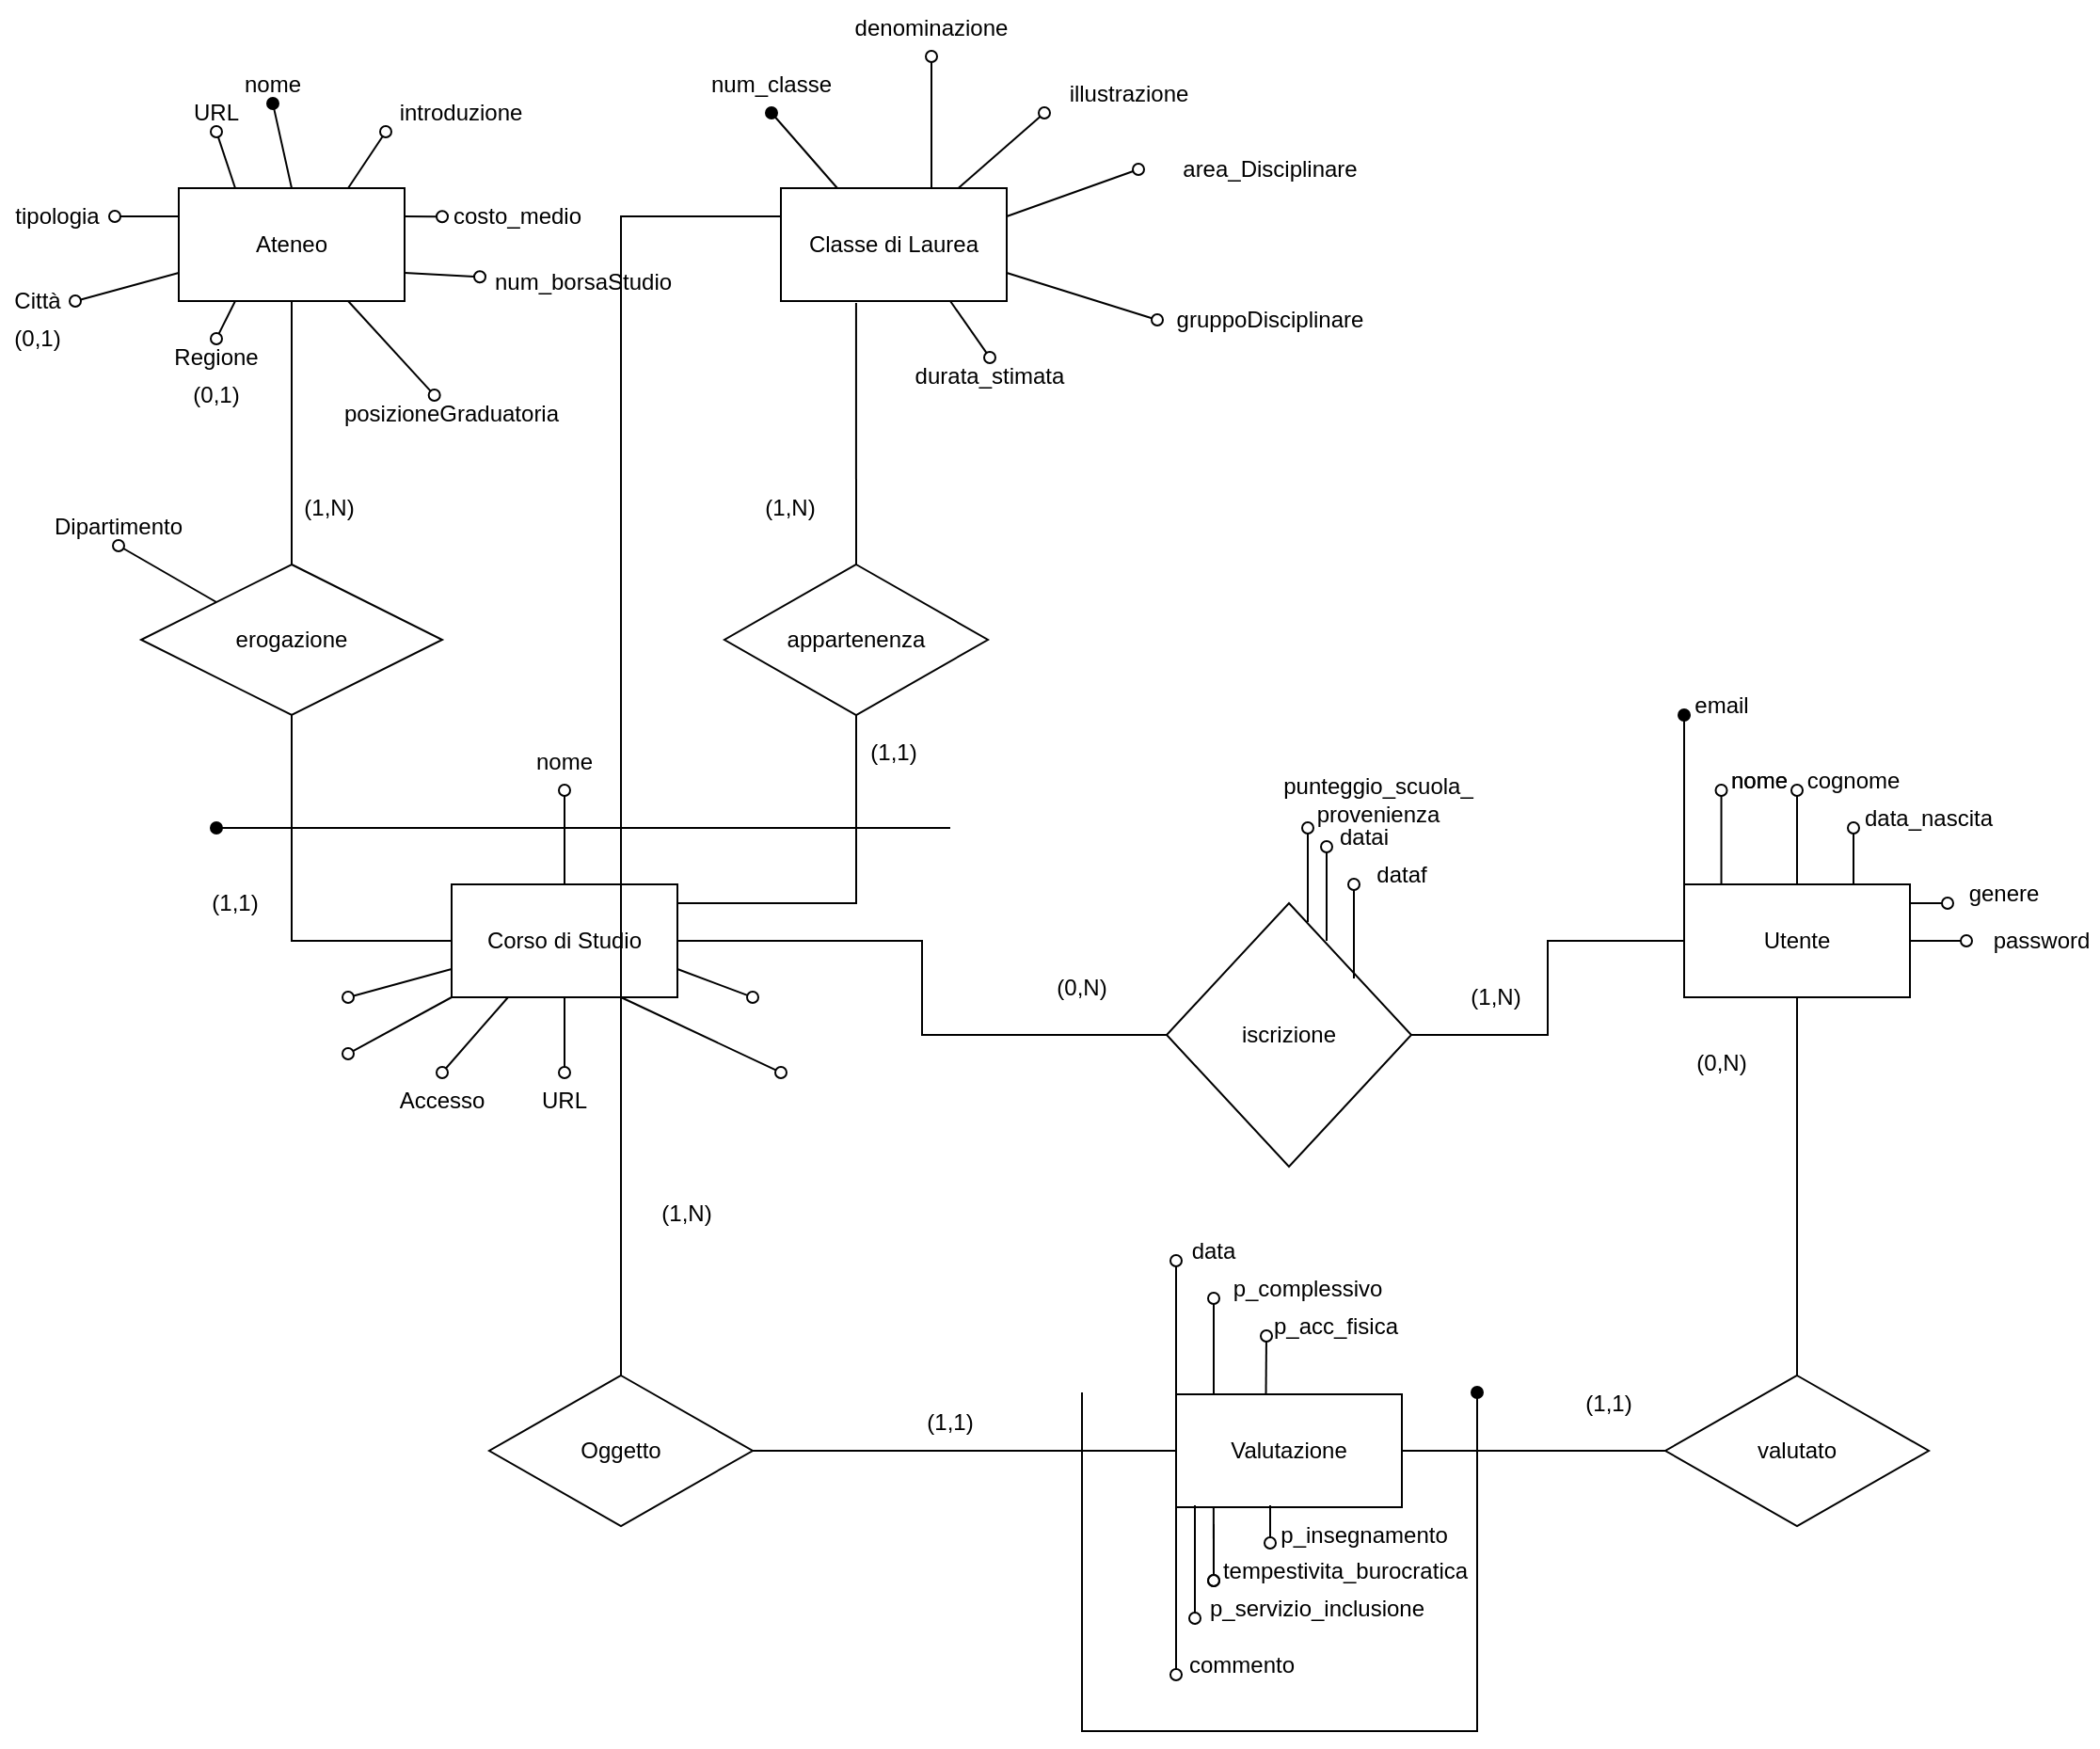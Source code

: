<mxfile version="20.5.3" type="github">
  <diagram id="Tw52G5-9iIKf3SuXPhqS" name="Pagina-1">
    <mxGraphModel dx="1210" dy="571" grid="1" gridSize="10" guides="1" tooltips="1" connect="1" arrows="1" fold="1" page="1" pageScale="1" pageWidth="1200" pageHeight="1920" math="0" shadow="0">
      <root>
        <mxCell id="0" />
        <mxCell id="1" parent="0" />
        <mxCell id="Zc3-pc-Ox-bb7q902xQl-1" value="Classe di Laurea" style="rounded=0;whiteSpace=wrap;html=1;" parent="1" vertex="1">
          <mxGeometry x="490" y="220" width="120" height="60" as="geometry" />
        </mxCell>
        <mxCell id="Zc3-pc-Ox-bb7q902xQl-2" value="" style="endArrow=oval;html=1;exitX=0.25;exitY=0;exitDx=0;exitDy=0;startArrow=none;startFill=0;endFill=1;entryX=0.5;entryY=1;entryDx=0;entryDy=0;" parent="1" source="Zc3-pc-Ox-bb7q902xQl-1" target="Zc3-pc-Ox-bb7q902xQl-3" edge="1">
          <mxGeometry width="50" height="50" relative="1" as="geometry">
            <mxPoint x="530" y="280" as="sourcePoint" />
            <mxPoint x="520" y="180" as="targetPoint" />
          </mxGeometry>
        </mxCell>
        <mxCell id="Zc3-pc-Ox-bb7q902xQl-3" value="num_classe" style="text;html=1;strokeColor=none;fillColor=none;align=center;verticalAlign=middle;whiteSpace=wrap;rounded=0;" parent="1" vertex="1">
          <mxGeometry x="440" y="150" width="90" height="30" as="geometry" />
        </mxCell>
        <mxCell id="Zc3-pc-Ox-bb7q902xQl-4" value="" style="endArrow=oval;html=1;exitX=0.25;exitY=0;exitDx=0;exitDy=0;startArrow=none;startFill=0;endFill=0;entryX=0.5;entryY=1;entryDx=0;entryDy=0;" parent="1" target="Zc3-pc-Ox-bb7q902xQl-5" edge="1">
          <mxGeometry width="50" height="50" relative="1" as="geometry">
            <mxPoint x="570" y="220" as="sourcePoint" />
            <mxPoint x="570" y="180" as="targetPoint" />
          </mxGeometry>
        </mxCell>
        <mxCell id="Zc3-pc-Ox-bb7q902xQl-5" value="denominazione" style="text;html=1;strokeColor=none;fillColor=none;align=center;verticalAlign=middle;whiteSpace=wrap;rounded=0;" parent="1" vertex="1">
          <mxGeometry x="515" y="120" width="110" height="30" as="geometry" />
        </mxCell>
        <mxCell id="Zc3-pc-Ox-bb7q902xQl-7" value="" style="endArrow=oval;html=1;exitX=1;exitY=0.25;exitDx=0;exitDy=0;startArrow=none;startFill=0;endFill=0;entryX=0;entryY=0.5;entryDx=0;entryDy=0;" parent="1" source="Zc3-pc-Ox-bb7q902xQl-1" target="Zc3-pc-Ox-bb7q902xQl-8" edge="1">
          <mxGeometry width="50" height="50" relative="1" as="geometry">
            <mxPoint x="650" y="240" as="sourcePoint" />
            <mxPoint x="650" y="200" as="targetPoint" />
          </mxGeometry>
        </mxCell>
        <mxCell id="Zc3-pc-Ox-bb7q902xQl-8" value="area_Disciplinare" style="text;html=1;strokeColor=none;fillColor=none;align=center;verticalAlign=middle;whiteSpace=wrap;rounded=0;" parent="1" vertex="1">
          <mxGeometry x="680" y="200" width="140" height="20" as="geometry" />
        </mxCell>
        <mxCell id="Zc3-pc-Ox-bb7q902xQl-11" value="gruppoDisciplinare" style="text;html=1;strokeColor=none;fillColor=none;align=center;verticalAlign=middle;whiteSpace=wrap;rounded=0;" parent="1" vertex="1">
          <mxGeometry x="690" y="280" width="120" height="20" as="geometry" />
        </mxCell>
        <mxCell id="Zc3-pc-Ox-bb7q902xQl-12" value="" style="endArrow=oval;html=1;exitX=1;exitY=0.75;exitDx=0;exitDy=0;startArrow=none;startFill=0;endFill=0;entryX=0;entryY=0.5;entryDx=0;entryDy=0;" parent="1" source="Zc3-pc-Ox-bb7q902xQl-1" target="Zc3-pc-Ox-bb7q902xQl-11" edge="1">
          <mxGeometry width="50" height="50" relative="1" as="geometry">
            <mxPoint x="610" y="300" as="sourcePoint" />
            <mxPoint x="660" y="295" as="targetPoint" />
          </mxGeometry>
        </mxCell>
        <mxCell id="Zc3-pc-Ox-bb7q902xQl-13" value="durata_stimata" style="text;html=1;strokeColor=none;fillColor=none;align=center;verticalAlign=middle;whiteSpace=wrap;rounded=0;" parent="1" vertex="1">
          <mxGeometry x="541" y="310" width="120" height="20" as="geometry" />
        </mxCell>
        <mxCell id="Zc3-pc-Ox-bb7q902xQl-14" value="" style="endArrow=oval;html=1;exitX=0.75;exitY=1;exitDx=0;exitDy=0;startArrow=none;startFill=0;endFill=0;entryX=0.5;entryY=0;entryDx=0;entryDy=0;" parent="1" source="Zc3-pc-Ox-bb7q902xQl-1" target="Zc3-pc-Ox-bb7q902xQl-13" edge="1">
          <mxGeometry width="50" height="50" relative="1" as="geometry">
            <mxPoint x="570" y="330" as="sourcePoint" />
            <mxPoint x="620" y="360" as="targetPoint" />
          </mxGeometry>
        </mxCell>
        <mxCell id="Zc3-pc-Ox-bb7q902xQl-84" style="edgeStyle=none;rounded=0;orthogonalLoop=1;jettySize=auto;html=1;exitX=0.75;exitY=1;exitDx=0;exitDy=0;entryX=0.5;entryY=0;entryDx=0;entryDy=0;startArrow=none;startFill=0;endArrow=oval;endFill=0;" parent="1" source="Zc3-pc-Ox-bb7q902xQl-18" edge="1">
          <mxGeometry relative="1" as="geometry">
            <mxPoint x="490" y="690" as="targetPoint" />
          </mxGeometry>
        </mxCell>
        <mxCell id="Zc3-pc-Ox-bb7q902xQl-87" style="edgeStyle=none;rounded=0;orthogonalLoop=1;jettySize=auto;html=1;exitX=1;exitY=0.75;exitDx=0;exitDy=0;entryX=0;entryY=0.5;entryDx=0;entryDy=0;startArrow=none;startFill=0;endArrow=oval;endFill=0;" parent="1" source="Zc3-pc-Ox-bb7q902xQl-18" edge="1">
          <mxGeometry relative="1" as="geometry">
            <mxPoint x="475" y="650" as="targetPoint" />
          </mxGeometry>
        </mxCell>
        <mxCell id="Zc3-pc-Ox-bb7q902xQl-89" style="edgeStyle=none;rounded=0;orthogonalLoop=1;jettySize=auto;html=1;exitX=0;exitY=0.75;exitDx=0;exitDy=0;entryX=1;entryY=0;entryDx=0;entryDy=0;startArrow=none;startFill=0;endArrow=oval;endFill=0;" parent="1" source="Zc3-pc-Ox-bb7q902xQl-18" edge="1">
          <mxGeometry relative="1" as="geometry">
            <mxPoint x="260" y="650" as="targetPoint" />
          </mxGeometry>
        </mxCell>
        <mxCell id="nnCN2zTp2DGg7A6Hh12X-5" style="edgeStyle=orthogonalEdgeStyle;rounded=0;orthogonalLoop=1;jettySize=auto;html=1;exitX=1;exitY=0.5;exitDx=0;exitDy=0;entryX=0;entryY=0.5;entryDx=0;entryDy=0;endArrow=none;endFill=0;" parent="1" source="Zc3-pc-Ox-bb7q902xQl-18" target="nnCN2zTp2DGg7A6Hh12X-4" edge="1">
          <mxGeometry relative="1" as="geometry" />
        </mxCell>
        <mxCell id="Zc3-pc-Ox-bb7q902xQl-18" value="Corso di Studio" style="rounded=0;whiteSpace=wrap;html=1;gradientColor=none;" parent="1" vertex="1">
          <mxGeometry x="315" y="590" width="120" height="60" as="geometry" />
        </mxCell>
        <mxCell id="Zc3-pc-Ox-bb7q902xQl-21" style="edgeStyle=orthogonalEdgeStyle;rounded=0;orthogonalLoop=1;jettySize=auto;html=1;exitX=0.5;exitY=0;exitDx=0;exitDy=0;entryX=0.333;entryY=1.017;entryDx=0;entryDy=0;startArrow=none;startFill=0;endArrow=none;endFill=0;entryPerimeter=0;" parent="1" source="Zc3-pc-Ox-bb7q902xQl-19" target="Zc3-pc-Ox-bb7q902xQl-1" edge="1">
          <mxGeometry relative="1" as="geometry" />
        </mxCell>
        <mxCell id="Zc3-pc-Ox-bb7q902xQl-69" style="edgeStyle=orthogonalEdgeStyle;rounded=0;orthogonalLoop=1;jettySize=auto;html=1;exitX=0.5;exitY=1;exitDx=0;exitDy=0;startArrow=none;startFill=0;endArrow=none;endFill=0;entryX=1;entryY=0.25;entryDx=0;entryDy=0;" parent="1" target="Zc3-pc-Ox-bb7q902xQl-18" edge="1">
          <mxGeometry relative="1" as="geometry">
            <mxPoint x="530" y="500" as="sourcePoint" />
            <mxPoint x="440" y="600" as="targetPoint" />
            <Array as="points">
              <mxPoint x="530" y="600" />
              <mxPoint x="435" y="600" />
            </Array>
          </mxGeometry>
        </mxCell>
        <mxCell id="Zc3-pc-Ox-bb7q902xQl-19" value="appartenenza" style="rhombus;whiteSpace=wrap;html=1;rounded=0;gradientColor=none;" parent="1" vertex="1">
          <mxGeometry x="460" y="420" width="140" height="80" as="geometry" />
        </mxCell>
        <mxCell id="Zc3-pc-Ox-bb7q902xQl-73" style="rounded=0;orthogonalLoop=1;jettySize=auto;html=1;exitX=0.5;exitY=1;exitDx=0;exitDy=0;entryX=0.5;entryY=0;entryDx=0;entryDy=0;startArrow=oval;startFill=0;endArrow=none;endFill=0;" parent="1" source="Zc3-pc-Ox-bb7q902xQl-22" target="Zc3-pc-Ox-bb7q902xQl-18" edge="1">
          <mxGeometry relative="1" as="geometry" />
        </mxCell>
        <mxCell id="Zc3-pc-Ox-bb7q902xQl-22" value="nome" style="text;html=1;strokeColor=none;fillColor=none;align=center;verticalAlign=middle;whiteSpace=wrap;rounded=0;" parent="1" vertex="1">
          <mxGeometry x="355" y="510" width="40" height="30" as="geometry" />
        </mxCell>
        <mxCell id="Zc3-pc-Ox-bb7q902xQl-25" value="(1,1)" style="text;html=1;strokeColor=none;fillColor=none;align=center;verticalAlign=middle;whiteSpace=wrap;rounded=0;" parent="1" vertex="1">
          <mxGeometry x="530" y="510" width="40" height="20" as="geometry" />
        </mxCell>
        <mxCell id="Zc3-pc-Ox-bb7q902xQl-26" value="(1,N)" style="text;html=1;strokeColor=none;fillColor=none;align=center;verticalAlign=middle;whiteSpace=wrap;rounded=0;" parent="1" vertex="1">
          <mxGeometry x="475" y="380" width="40" height="20" as="geometry" />
        </mxCell>
        <mxCell id="Zc3-pc-Ox-bb7q902xQl-32" style="edgeStyle=orthogonalEdgeStyle;rounded=0;orthogonalLoop=1;jettySize=auto;html=1;exitX=0.5;exitY=1;exitDx=0;exitDy=0;startArrow=none;startFill=0;endArrow=none;endFill=0;" parent="1" source="Zc3-pc-Ox-bb7q902xQl-28" target="Zc3-pc-Ox-bb7q902xQl-29" edge="1">
          <mxGeometry relative="1" as="geometry" />
        </mxCell>
        <mxCell id="Zc3-pc-Ox-bb7q902xQl-52" style="rounded=0;orthogonalLoop=1;jettySize=auto;html=1;exitX=0;exitY=0.25;exitDx=0;exitDy=0;entryX=1;entryY=0.5;entryDx=0;entryDy=0;startArrow=none;startFill=0;endArrow=oval;endFill=0;" parent="1" source="Zc3-pc-Ox-bb7q902xQl-28" target="Zc3-pc-Ox-bb7q902xQl-50" edge="1">
          <mxGeometry relative="1" as="geometry" />
        </mxCell>
        <mxCell id="Zc3-pc-Ox-bb7q902xQl-57" style="edgeStyle=none;rounded=0;orthogonalLoop=1;jettySize=auto;html=1;exitX=0.25;exitY=1;exitDx=0;exitDy=0;entryX=0.5;entryY=0;entryDx=0;entryDy=0;startArrow=none;startFill=0;endArrow=oval;endFill=0;" parent="1" source="Zc3-pc-Ox-bb7q902xQl-28" target="Zc3-pc-Ox-bb7q902xQl-54" edge="1">
          <mxGeometry relative="1" as="geometry" />
        </mxCell>
        <mxCell id="Zc3-pc-Ox-bb7q902xQl-58" style="edgeStyle=none;rounded=0;orthogonalLoop=1;jettySize=auto;html=1;exitX=0;exitY=0.75;exitDx=0;exitDy=0;entryX=1;entryY=0.5;entryDx=0;entryDy=0;startArrow=none;startFill=0;endArrow=oval;endFill=0;" parent="1" source="Zc3-pc-Ox-bb7q902xQl-28" target="Zc3-pc-Ox-bb7q902xQl-53" edge="1">
          <mxGeometry relative="1" as="geometry" />
        </mxCell>
        <mxCell id="Zc3-pc-Ox-bb7q902xQl-65" style="edgeStyle=none;rounded=0;orthogonalLoop=1;jettySize=auto;html=1;exitX=1;exitY=0.25;exitDx=0;exitDy=0;startArrow=none;startFill=0;endArrow=oval;endFill=0;" parent="1" source="Zc3-pc-Ox-bb7q902xQl-28" edge="1">
          <mxGeometry relative="1" as="geometry">
            <mxPoint x="310" y="235.143" as="targetPoint" />
          </mxGeometry>
        </mxCell>
        <mxCell id="Zc3-pc-Ox-bb7q902xQl-66" style="edgeStyle=none;rounded=0;orthogonalLoop=1;jettySize=auto;html=1;exitX=1;exitY=0.75;exitDx=0;exitDy=0;startArrow=none;startFill=0;endArrow=oval;endFill=0;" parent="1" source="Zc3-pc-Ox-bb7q902xQl-28" target="Zc3-pc-Ox-bb7q902xQl-64" edge="1">
          <mxGeometry relative="1" as="geometry" />
        </mxCell>
        <mxCell id="Zc3-pc-Ox-bb7q902xQl-82" style="edgeStyle=none;rounded=0;orthogonalLoop=1;jettySize=auto;html=1;exitX=0.75;exitY=1;exitDx=0;exitDy=0;startArrow=none;startFill=0;endArrow=oval;endFill=0;" parent="1" source="Zc3-pc-Ox-bb7q902xQl-28" target="Zc3-pc-Ox-bb7q902xQl-81" edge="1">
          <mxGeometry relative="1" as="geometry" />
        </mxCell>
        <mxCell id="Zc3-pc-Ox-bb7q902xQl-28" value="Ateneo" style="rounded=0;whiteSpace=wrap;html=1;gradientColor=none;" parent="1" vertex="1">
          <mxGeometry x="170" y="220" width="120" height="60" as="geometry" />
        </mxCell>
        <mxCell id="Zc3-pc-Ox-bb7q902xQl-33" style="edgeStyle=orthogonalEdgeStyle;rounded=0;orthogonalLoop=1;jettySize=auto;html=1;exitX=0.5;exitY=1;exitDx=0;exitDy=0;entryX=0;entryY=0.5;entryDx=0;entryDy=0;startArrow=none;startFill=0;endArrow=none;endFill=0;" parent="1" source="Zc3-pc-Ox-bb7q902xQl-29" target="Zc3-pc-Ox-bb7q902xQl-18" edge="1">
          <mxGeometry relative="1" as="geometry" />
        </mxCell>
        <mxCell id="Zc3-pc-Ox-bb7q902xQl-29" value="erogazione" style="rhombus;whiteSpace=wrap;html=1;rounded=0;gradientColor=none;" parent="1" vertex="1">
          <mxGeometry x="150" y="420" width="160" height="80" as="geometry" />
        </mxCell>
        <mxCell id="Zc3-pc-Ox-bb7q902xQl-34" value="(1,1)" style="text;html=1;strokeColor=none;fillColor=none;align=center;verticalAlign=middle;whiteSpace=wrap;rounded=0;" parent="1" vertex="1">
          <mxGeometry x="180" y="590" width="40" height="20" as="geometry" />
        </mxCell>
        <mxCell id="Zc3-pc-Ox-bb7q902xQl-35" value="(1,N)" style="text;html=1;strokeColor=none;fillColor=none;align=center;verticalAlign=middle;whiteSpace=wrap;rounded=0;" parent="1" vertex="1">
          <mxGeometry x="230" y="380" width="40" height="20" as="geometry" />
        </mxCell>
        <mxCell id="Zc3-pc-Ox-bb7q902xQl-38" value="nome" style="text;html=1;strokeColor=none;fillColor=none;align=center;verticalAlign=middle;whiteSpace=wrap;rounded=0;" parent="1" vertex="1">
          <mxGeometry x="200" y="155" width="40" height="20" as="geometry" />
        </mxCell>
        <mxCell id="Zc3-pc-Ox-bb7q902xQl-39" value="" style="endArrow=oval;html=1;exitX=0.5;exitY=0;exitDx=0;exitDy=0;startArrow=none;startFill=0;endFill=1;entryX=0.5;entryY=1;entryDx=0;entryDy=0;" parent="1" source="Zc3-pc-Ox-bb7q902xQl-28" target="Zc3-pc-Ox-bb7q902xQl-38" edge="1">
          <mxGeometry width="50" height="50" relative="1" as="geometry">
            <mxPoint x="100" y="135" as="sourcePoint" />
            <mxPoint x="220" y="220" as="targetPoint" />
          </mxGeometry>
        </mxCell>
        <mxCell id="Zc3-pc-Ox-bb7q902xQl-45" value="" style="endArrow=oval;html=1;exitX=0.25;exitY=0;exitDx=0;exitDy=0;startArrow=none;startFill=0;endFill=0;entryX=0.5;entryY=1;entryDx=0;entryDy=0;" parent="1" source="Zc3-pc-Ox-bb7q902xQl-28" target="Zc3-pc-Ox-bb7q902xQl-46" edge="1">
          <mxGeometry width="50" height="50" relative="1" as="geometry">
            <mxPoint x="160" y="220" as="sourcePoint" />
            <mxPoint x="180" y="220" as="targetPoint" />
          </mxGeometry>
        </mxCell>
        <mxCell id="Zc3-pc-Ox-bb7q902xQl-46" value="URL" style="text;html=1;strokeColor=none;fillColor=none;align=center;verticalAlign=middle;whiteSpace=wrap;rounded=0;" parent="1" vertex="1">
          <mxGeometry x="170" y="170" width="40" height="20" as="geometry" />
        </mxCell>
        <mxCell id="Zc3-pc-Ox-bb7q902xQl-50" value="tipologia" style="text;html=1;strokeColor=none;fillColor=none;align=center;verticalAlign=middle;whiteSpace=wrap;rounded=0;" parent="1" vertex="1">
          <mxGeometry x="75" y="225" width="61" height="20" as="geometry" />
        </mxCell>
        <mxCell id="Zc3-pc-Ox-bb7q902xQl-53" value="Città" style="text;html=1;strokeColor=none;fillColor=none;align=center;verticalAlign=middle;whiteSpace=wrap;rounded=0;" parent="1" vertex="1">
          <mxGeometry x="75" y="270" width="40" height="20" as="geometry" />
        </mxCell>
        <mxCell id="Zc3-pc-Ox-bb7q902xQl-54" value="Regione" style="text;html=1;strokeColor=none;fillColor=none;align=center;verticalAlign=middle;whiteSpace=wrap;rounded=0;" parent="1" vertex="1">
          <mxGeometry x="170" y="300" width="40" height="20" as="geometry" />
        </mxCell>
        <mxCell id="Zc3-pc-Ox-bb7q902xQl-72" style="edgeStyle=orthogonalEdgeStyle;rounded=0;orthogonalLoop=1;jettySize=auto;html=1;exitX=0.5;exitY=0;exitDx=0;exitDy=0;entryX=0.5;entryY=1;entryDx=0;entryDy=0;startArrow=oval;startFill=0;endArrow=none;endFill=0;" parent="1" source="Zc3-pc-Ox-bb7q902xQl-59" target="Zc3-pc-Ox-bb7q902xQl-18" edge="1">
          <mxGeometry relative="1" as="geometry" />
        </mxCell>
        <mxCell id="Zc3-pc-Ox-bb7q902xQl-59" value="URL" style="text;html=1;strokeColor=none;fillColor=none;align=center;verticalAlign=middle;whiteSpace=wrap;rounded=0;" parent="1" vertex="1">
          <mxGeometry x="355" y="690" width="40" height="30" as="geometry" />
        </mxCell>
        <mxCell id="Zc3-pc-Ox-bb7q902xQl-61" value="(0,1)" style="text;html=1;strokeColor=none;fillColor=none;align=center;verticalAlign=middle;whiteSpace=wrap;rounded=0;" parent="1" vertex="1">
          <mxGeometry x="75" y="290" width="40" height="20" as="geometry" />
        </mxCell>
        <mxCell id="Zc3-pc-Ox-bb7q902xQl-62" value="(0,1)" style="text;html=1;strokeColor=none;fillColor=none;align=center;verticalAlign=middle;whiteSpace=wrap;rounded=0;" parent="1" vertex="1">
          <mxGeometry x="170" y="320" width="40" height="20" as="geometry" />
        </mxCell>
        <mxCell id="Zc3-pc-Ox-bb7q902xQl-63" value="costo_medio" style="text;html=1;strokeColor=none;fillColor=none;align=center;verticalAlign=middle;whiteSpace=wrap;rounded=0;" parent="1" vertex="1">
          <mxGeometry x="330" y="225" width="40" height="20" as="geometry" />
        </mxCell>
        <mxCell id="Zc3-pc-Ox-bb7q902xQl-64" value="num_borsaStudio" style="text;html=1;strokeColor=none;fillColor=none;align=center;verticalAlign=middle;whiteSpace=wrap;rounded=0;" parent="1" vertex="1">
          <mxGeometry x="330" y="260" width="110" height="20" as="geometry" />
        </mxCell>
        <mxCell id="Zc3-pc-Ox-bb7q902xQl-71" style="rounded=0;orthogonalLoop=1;jettySize=auto;html=1;exitX=0.5;exitY=0;exitDx=0;exitDy=0;entryX=0.25;entryY=1;entryDx=0;entryDy=0;startArrow=oval;startFill=0;endArrow=none;endFill=0;" parent="1" source="Zc3-pc-Ox-bb7q902xQl-70" target="Zc3-pc-Ox-bb7q902xQl-18" edge="1">
          <mxGeometry relative="1" as="geometry" />
        </mxCell>
        <mxCell id="Zc3-pc-Ox-bb7q902xQl-70" value="Accesso" style="text;html=1;strokeColor=none;fillColor=none;align=center;verticalAlign=middle;whiteSpace=wrap;rounded=0;" parent="1" vertex="1">
          <mxGeometry x="290" y="690" width="40" height="30" as="geometry" />
        </mxCell>
        <mxCell id="Zc3-pc-Ox-bb7q902xQl-74" value="" style="endArrow=none;html=1;startArrow=oval;startFill=1;" parent="1" edge="1">
          <mxGeometry width="50" height="50" relative="1" as="geometry">
            <mxPoint x="190" y="560" as="sourcePoint" />
            <mxPoint x="580" y="560" as="targetPoint" />
          </mxGeometry>
        </mxCell>
        <mxCell id="Zc3-pc-Ox-bb7q902xQl-79" style="edgeStyle=none;rounded=0;orthogonalLoop=1;jettySize=auto;html=1;exitX=0.5;exitY=1;exitDx=0;exitDy=0;entryX=0;entryY=0;entryDx=0;entryDy=0;startArrow=oval;startFill=0;endArrow=none;endFill=0;" parent="1" source="Zc3-pc-Ox-bb7q902xQl-78" target="Zc3-pc-Ox-bb7q902xQl-29" edge="1">
          <mxGeometry relative="1" as="geometry" />
        </mxCell>
        <mxCell id="Zc3-pc-Ox-bb7q902xQl-78" value="Dipartimento" style="text;html=1;strokeColor=none;fillColor=none;align=center;verticalAlign=middle;whiteSpace=wrap;rounded=0;" parent="1" vertex="1">
          <mxGeometry x="90" y="390" width="96" height="20" as="geometry" />
        </mxCell>
        <mxCell id="Zc3-pc-Ox-bb7q902xQl-81" value="posizioneGraduatoria" style="text;html=1;strokeColor=none;fillColor=none;align=center;verticalAlign=middle;whiteSpace=wrap;rounded=0;" parent="1" vertex="1">
          <mxGeometry x="250" y="330" width="130" height="20" as="geometry" />
        </mxCell>
        <mxCell id="izcgcYNfWqisvGKWsfi4-14" style="edgeStyle=orthogonalEdgeStyle;rounded=0;orthogonalLoop=1;jettySize=auto;html=1;exitX=0.5;exitY=1;exitDx=0;exitDy=0;entryX=0.5;entryY=0;entryDx=0;entryDy=0;endArrow=none;endFill=0;" parent="1" source="izcgcYNfWqisvGKWsfi4-1" target="izcgcYNfWqisvGKWsfi4-13" edge="1">
          <mxGeometry relative="1" as="geometry" />
        </mxCell>
        <mxCell id="izcgcYNfWqisvGKWsfi4-1" value="Utente" style="rounded=0;whiteSpace=wrap;html=1;" parent="1" vertex="1">
          <mxGeometry x="970" y="590" width="120" height="60" as="geometry" />
        </mxCell>
        <mxCell id="izcgcYNfWqisvGKWsfi4-19" style="edgeStyle=orthogonalEdgeStyle;rounded=0;orthogonalLoop=1;jettySize=auto;html=1;exitX=0;exitY=0.5;exitDx=0;exitDy=0;entryX=1;entryY=0.5;entryDx=0;entryDy=0;endArrow=none;endFill=0;" parent="1" source="izcgcYNfWqisvGKWsfi4-2" target="izcgcYNfWqisvGKWsfi4-16" edge="1">
          <mxGeometry relative="1" as="geometry" />
        </mxCell>
        <mxCell id="izcgcYNfWqisvGKWsfi4-2" value="Valutazione" style="rounded=0;whiteSpace=wrap;html=1;" parent="1" vertex="1">
          <mxGeometry x="700" y="861" width="120" height="60" as="geometry" />
        </mxCell>
        <mxCell id="izcgcYNfWqisvGKWsfi4-15" style="edgeStyle=orthogonalEdgeStyle;rounded=0;orthogonalLoop=1;jettySize=auto;html=1;exitX=0;exitY=0.5;exitDx=0;exitDy=0;entryX=1;entryY=0.5;entryDx=0;entryDy=0;endArrow=none;endFill=0;" parent="1" source="izcgcYNfWqisvGKWsfi4-13" target="izcgcYNfWqisvGKWsfi4-2" edge="1">
          <mxGeometry relative="1" as="geometry" />
        </mxCell>
        <mxCell id="izcgcYNfWqisvGKWsfi4-13" value="valutato" style="rhombus;whiteSpace=wrap;html=1;" parent="1" vertex="1">
          <mxGeometry x="960" y="851" width="140" height="80" as="geometry" />
        </mxCell>
        <mxCell id="izcgcYNfWqisvGKWsfi4-21" style="edgeStyle=orthogonalEdgeStyle;rounded=0;orthogonalLoop=1;jettySize=auto;html=1;exitX=0.5;exitY=0;exitDx=0;exitDy=0;entryX=0;entryY=0.25;entryDx=0;entryDy=0;endArrow=none;endFill=0;" parent="1" source="izcgcYNfWqisvGKWsfi4-16" target="Zc3-pc-Ox-bb7q902xQl-1" edge="1">
          <mxGeometry relative="1" as="geometry" />
        </mxCell>
        <mxCell id="izcgcYNfWqisvGKWsfi4-16" value="Oggetto" style="rhombus;whiteSpace=wrap;html=1;" parent="1" vertex="1">
          <mxGeometry x="335" y="851" width="140" height="80" as="geometry" />
        </mxCell>
        <mxCell id="nnCN2zTp2DGg7A6Hh12X-1" value="(1,N)" style="text;html=1;strokeColor=none;fillColor=none;align=center;verticalAlign=middle;whiteSpace=wrap;rounded=0;" parent="1" vertex="1">
          <mxGeometry x="410" y="750" width="60" height="30" as="geometry" />
        </mxCell>
        <mxCell id="nnCN2zTp2DGg7A6Hh12X-2" value="(1,1)" style="text;html=1;strokeColor=none;fillColor=none;align=center;verticalAlign=middle;whiteSpace=wrap;rounded=0;" parent="1" vertex="1">
          <mxGeometry x="900" y="851" width="60" height="30" as="geometry" />
        </mxCell>
        <mxCell id="nnCN2zTp2DGg7A6Hh12X-3" value="(0,N)" style="text;html=1;strokeColor=none;fillColor=none;align=center;verticalAlign=middle;whiteSpace=wrap;rounded=0;" parent="1" vertex="1">
          <mxGeometry x="960" y="670" width="60" height="30" as="geometry" />
        </mxCell>
        <mxCell id="nnCN2zTp2DGg7A6Hh12X-6" style="edgeStyle=orthogonalEdgeStyle;rounded=0;orthogonalLoop=1;jettySize=auto;html=1;exitX=1;exitY=0.5;exitDx=0;exitDy=0;entryX=0;entryY=0.5;entryDx=0;entryDy=0;endArrow=none;endFill=0;" parent="1" source="nnCN2zTp2DGg7A6Hh12X-4" target="izcgcYNfWqisvGKWsfi4-1" edge="1">
          <mxGeometry relative="1" as="geometry" />
        </mxCell>
        <mxCell id="nnCN2zTp2DGg7A6Hh12X-4" value="iscrizione" style="rhombus;whiteSpace=wrap;html=1;" parent="1" vertex="1">
          <mxGeometry x="695" y="600" width="130" height="140" as="geometry" />
        </mxCell>
        <mxCell id="nnCN2zTp2DGg7A6Hh12X-7" value="(0,N)" style="text;html=1;strokeColor=none;fillColor=none;align=center;verticalAlign=middle;whiteSpace=wrap;rounded=0;" parent="1" vertex="1">
          <mxGeometry x="620" y="630" width="60" height="30" as="geometry" />
        </mxCell>
        <mxCell id="nnCN2zTp2DGg7A6Hh12X-8" value="(1,N)" style="text;html=1;strokeColor=none;fillColor=none;align=center;verticalAlign=middle;whiteSpace=wrap;rounded=0;" parent="1" vertex="1">
          <mxGeometry x="840" y="635" width="60" height="30" as="geometry" />
        </mxCell>
        <mxCell id="EaqSRxvuwXTQ13jlfJKO-2" style="rounded=0;orthogonalLoop=1;jettySize=auto;html=1;exitX=0.5;exitY=1;exitDx=0;exitDy=0;entryX=0.5;entryY=0;entryDx=0;entryDy=0;startArrow=oval;startFill=0;endArrow=none;endFill=0;" parent="1" edge="1">
          <mxGeometry relative="1" as="geometry">
            <mxPoint x="770" y="560" as="sourcePoint" />
            <mxPoint x="770" y="610" as="targetPoint" />
          </mxGeometry>
        </mxCell>
        <mxCell id="EaqSRxvuwXTQ13jlfJKO-5" value="punteggio_scuola_&lt;br&gt;provenienza" style="text;html=1;strokeColor=none;fillColor=none;align=center;verticalAlign=middle;whiteSpace=wrap;rounded=0;" parent="1" vertex="1">
          <mxGeometry x="765" y="530" width="85" height="30" as="geometry" />
        </mxCell>
        <mxCell id="EaqSRxvuwXTQ13jlfJKO-9" style="rounded=0;orthogonalLoop=1;jettySize=auto;html=1;exitX=0.5;exitY=1;exitDx=0;exitDy=0;entryX=0.5;entryY=0;entryDx=0;entryDy=0;startArrow=oval;startFill=0;endArrow=none;endFill=0;" parent="1" edge="1">
          <mxGeometry relative="1" as="geometry">
            <mxPoint x="780" y="570" as="sourcePoint" />
            <mxPoint x="780" y="620" as="targetPoint" />
          </mxGeometry>
        </mxCell>
        <mxCell id="EaqSRxvuwXTQ13jlfJKO-10" style="rounded=0;orthogonalLoop=1;jettySize=auto;html=1;exitX=0.5;exitY=1;exitDx=0;exitDy=0;entryX=0.5;entryY=0;entryDx=0;entryDy=0;startArrow=oval;startFill=0;endArrow=none;endFill=0;" parent="1" edge="1">
          <mxGeometry relative="1" as="geometry">
            <mxPoint x="794.5" y="590" as="sourcePoint" />
            <mxPoint x="794.5" y="640" as="targetPoint" />
          </mxGeometry>
        </mxCell>
        <mxCell id="EaqSRxvuwXTQ13jlfJKO-12" value="datai" style="text;html=1;strokeColor=none;fillColor=none;align=center;verticalAlign=middle;whiteSpace=wrap;rounded=0;" parent="1" vertex="1">
          <mxGeometry x="770" y="550" width="60" height="30" as="geometry" />
        </mxCell>
        <mxCell id="EaqSRxvuwXTQ13jlfJKO-13" value="dataf" style="text;html=1;strokeColor=none;fillColor=none;align=center;verticalAlign=middle;whiteSpace=wrap;rounded=0;" parent="1" vertex="1">
          <mxGeometry x="790" y="570" width="60" height="30" as="geometry" />
        </mxCell>
        <mxCell id="EaqSRxvuwXTQ13jlfJKO-19" value="nome" style="text;html=1;strokeColor=none;fillColor=none;align=center;verticalAlign=middle;whiteSpace=wrap;rounded=0;" parent="1" vertex="1">
          <mxGeometry x="980" y="520" width="60" height="30" as="geometry" />
        </mxCell>
        <mxCell id="EaqSRxvuwXTQ13jlfJKO-22" value="cognome" style="text;html=1;strokeColor=none;fillColor=none;align=center;verticalAlign=middle;whiteSpace=wrap;rounded=0;" parent="1" vertex="1">
          <mxGeometry x="1030" y="520" width="60" height="30" as="geometry" />
        </mxCell>
        <mxCell id="EaqSRxvuwXTQ13jlfJKO-25" style="rounded=0;orthogonalLoop=1;jettySize=auto;html=1;entryX=0.75;entryY=0;entryDx=0;entryDy=0;startArrow=oval;startFill=0;endArrow=none;endFill=0;" parent="1" target="izcgcYNfWqisvGKWsfi4-1" edge="1">
          <mxGeometry relative="1" as="geometry">
            <mxPoint x="1060" y="560" as="sourcePoint" />
            <mxPoint x="1039" y="600" as="targetPoint" />
          </mxGeometry>
        </mxCell>
        <mxCell id="EaqSRxvuwXTQ13jlfJKO-26" value="data_nascita" style="text;html=1;strokeColor=none;fillColor=none;align=center;verticalAlign=middle;whiteSpace=wrap;rounded=0;" parent="1" vertex="1">
          <mxGeometry x="1070" y="540" width="60" height="30" as="geometry" />
        </mxCell>
        <mxCell id="EaqSRxvuwXTQ13jlfJKO-27" style="rounded=0;orthogonalLoop=1;jettySize=auto;html=1;entryX=0.5;entryY=0;entryDx=0;entryDy=0;startArrow=oval;startFill=1;endArrow=none;endFill=0;" parent="1" edge="1">
          <mxGeometry relative="1" as="geometry">
            <mxPoint x="970" y="500" as="sourcePoint" />
            <mxPoint x="970" y="590" as="targetPoint" />
          </mxGeometry>
        </mxCell>
        <mxCell id="EaqSRxvuwXTQ13jlfJKO-29" value="email" style="text;html=1;strokeColor=none;fillColor=none;align=center;verticalAlign=middle;whiteSpace=wrap;rounded=0;" parent="1" vertex="1">
          <mxGeometry x="960" y="480" width="60" height="30" as="geometry" />
        </mxCell>
        <mxCell id="EaqSRxvuwXTQ13jlfJKO-30" style="rounded=0;orthogonalLoop=1;jettySize=auto;html=1;entryX=1.002;entryY=0.166;entryDx=0;entryDy=0;startArrow=oval;startFill=0;endArrow=none;endFill=0;entryPerimeter=0;" parent="1" target="izcgcYNfWqisvGKWsfi4-1" edge="1">
          <mxGeometry relative="1" as="geometry">
            <mxPoint x="1110" y="600" as="sourcePoint" />
            <mxPoint x="1070" y="600" as="targetPoint" />
            <Array as="points" />
          </mxGeometry>
        </mxCell>
        <mxCell id="EaqSRxvuwXTQ13jlfJKO-31" style="rounded=0;orthogonalLoop=1;jettySize=auto;html=1;exitX=0.5;exitY=1;exitDx=0;exitDy=0;entryX=0.5;entryY=0;entryDx=0;entryDy=0;startArrow=oval;startFill=0;endArrow=none;endFill=0;" parent="1" edge="1">
          <mxGeometry relative="1" as="geometry">
            <mxPoint x="989.76" y="540" as="sourcePoint" />
            <mxPoint x="989.76" y="590" as="targetPoint" />
          </mxGeometry>
        </mxCell>
        <mxCell id="EaqSRxvuwXTQ13jlfJKO-33" value="nome" style="text;html=1;strokeColor=none;fillColor=none;align=center;verticalAlign=middle;whiteSpace=wrap;rounded=0;" parent="1" vertex="1">
          <mxGeometry x="980" y="520" width="60" height="30" as="geometry" />
        </mxCell>
        <mxCell id="EaqSRxvuwXTQ13jlfJKO-34" style="rounded=0;orthogonalLoop=1;jettySize=auto;html=1;exitX=0.5;exitY=1;exitDx=0;exitDy=0;entryX=0.5;entryY=0;entryDx=0;entryDy=0;startArrow=oval;startFill=0;endArrow=none;endFill=0;" parent="1" edge="1">
          <mxGeometry relative="1" as="geometry">
            <mxPoint x="1030" y="540" as="sourcePoint" />
            <mxPoint x="1030" y="590" as="targetPoint" />
          </mxGeometry>
        </mxCell>
        <mxCell id="EaqSRxvuwXTQ13jlfJKO-36" value="genere" style="text;html=1;strokeColor=none;fillColor=none;align=center;verticalAlign=middle;whiteSpace=wrap;rounded=0;" parent="1" vertex="1">
          <mxGeometry x="1110" y="580" width="60" height="30" as="geometry" />
        </mxCell>
        <mxCell id="EaqSRxvuwXTQ13jlfJKO-37" style="rounded=0;orthogonalLoop=1;jettySize=auto;html=1;entryX=1;entryY=0.5;entryDx=0;entryDy=0;startArrow=oval;startFill=0;endArrow=none;endFill=0;" parent="1" target="izcgcYNfWqisvGKWsfi4-1" edge="1">
          <mxGeometry relative="1" as="geometry">
            <mxPoint x="1120" y="620" as="sourcePoint" />
            <mxPoint x="1100.24" y="609.96" as="targetPoint" />
            <Array as="points" />
          </mxGeometry>
        </mxCell>
        <mxCell id="EaqSRxvuwXTQ13jlfJKO-38" value="password" style="text;html=1;strokeColor=none;fillColor=none;align=center;verticalAlign=middle;whiteSpace=wrap;rounded=0;" parent="1" vertex="1">
          <mxGeometry x="1130" y="605" width="60" height="30" as="geometry" />
        </mxCell>
        <mxCell id="EaqSRxvuwXTQ13jlfJKO-39" value="(1,1)" style="text;html=1;strokeColor=none;fillColor=none;align=center;verticalAlign=middle;whiteSpace=wrap;rounded=0;" parent="1" vertex="1">
          <mxGeometry x="550" y="861" width="60" height="30" as="geometry" />
        </mxCell>
        <mxCell id="EaqSRxvuwXTQ13jlfJKO-47" style="rounded=0;orthogonalLoop=1;jettySize=auto;html=1;entryX=0.5;entryY=0;entryDx=0;entryDy=0;startArrow=oval;startFill=0;endArrow=none;endFill=0;" parent="1" edge="1">
          <mxGeometry relative="1" as="geometry">
            <mxPoint x="700" y="790" as="sourcePoint" />
            <mxPoint x="700" y="861" as="targetPoint" />
          </mxGeometry>
        </mxCell>
        <mxCell id="EaqSRxvuwXTQ13jlfJKO-48" value="data" style="text;html=1;strokeColor=none;fillColor=none;align=center;verticalAlign=middle;whiteSpace=wrap;rounded=0;" parent="1" vertex="1">
          <mxGeometry x="690" y="770" width="60" height="30" as="geometry" />
        </mxCell>
        <mxCell id="EaqSRxvuwXTQ13jlfJKO-49" style="rounded=0;orthogonalLoop=1;jettySize=auto;html=1;startArrow=oval;startFill=0;endArrow=none;endFill=0;" parent="1" edge="1">
          <mxGeometry relative="1" as="geometry">
            <mxPoint x="720" y="810" as="sourcePoint" />
            <mxPoint x="720" y="861" as="targetPoint" />
          </mxGeometry>
        </mxCell>
        <mxCell id="EaqSRxvuwXTQ13jlfJKO-50" value="p_complessivo" style="text;html=1;strokeColor=none;fillColor=none;align=center;verticalAlign=middle;whiteSpace=wrap;rounded=0;" parent="1" vertex="1">
          <mxGeometry x="740" y="790" width="60" height="30" as="geometry" />
        </mxCell>
        <mxCell id="EaqSRxvuwXTQ13jlfJKO-51" style="rounded=0;orthogonalLoop=1;jettySize=auto;html=1;startArrow=oval;startFill=0;endArrow=none;endFill=0;entryX=0.398;entryY=-0.003;entryDx=0;entryDy=0;entryPerimeter=0;" parent="1" target="izcgcYNfWqisvGKWsfi4-2" edge="1">
          <mxGeometry relative="1" as="geometry">
            <mxPoint x="748" y="830" as="sourcePoint" />
            <mxPoint x="730" y="870" as="targetPoint" />
          </mxGeometry>
        </mxCell>
        <mxCell id="EaqSRxvuwXTQ13jlfJKO-52" value="p_acc_fisica" style="text;html=1;strokeColor=none;fillColor=none;align=center;verticalAlign=middle;whiteSpace=wrap;rounded=0;" parent="1" vertex="1">
          <mxGeometry x="755" y="810" width="60" height="30" as="geometry" />
        </mxCell>
        <mxCell id="EaqSRxvuwXTQ13jlfJKO-54" style="rounded=0;orthogonalLoop=1;jettySize=auto;html=1;startArrow=oval;startFill=0;endArrow=none;endFill=0;" parent="1" edge="1">
          <mxGeometry relative="1" as="geometry">
            <mxPoint x="710" y="980" as="sourcePoint" />
            <mxPoint x="710" y="920" as="targetPoint" />
          </mxGeometry>
        </mxCell>
        <mxCell id="EaqSRxvuwXTQ13jlfJKO-56" value="p_servizio_inclusione" style="text;html=1;strokeColor=none;fillColor=none;align=center;verticalAlign=middle;whiteSpace=wrap;rounded=0;" parent="1" vertex="1">
          <mxGeometry x="740" y="960" width="70" height="30" as="geometry" />
        </mxCell>
        <mxCell id="EaqSRxvuwXTQ13jlfJKO-57" style="rounded=0;orthogonalLoop=1;jettySize=auto;html=1;startArrow=oval;startFill=0;endArrow=none;endFill=0;entryX=0.166;entryY=0.992;entryDx=0;entryDy=0;entryPerimeter=0;" parent="1" target="izcgcYNfWqisvGKWsfi4-2" edge="1">
          <mxGeometry relative="1" as="geometry">
            <mxPoint x="720" y="960" as="sourcePoint" />
            <mxPoint x="720" y="930" as="targetPoint" />
          </mxGeometry>
        </mxCell>
        <mxCell id="EaqSRxvuwXTQ13jlfJKO-58" value="tempestivita_burocratica" style="text;html=1;strokeColor=none;fillColor=none;align=center;verticalAlign=middle;whiteSpace=wrap;rounded=0;" parent="1" vertex="1">
          <mxGeometry x="760" y="940" width="60" height="30" as="geometry" />
        </mxCell>
        <mxCell id="EaqSRxvuwXTQ13jlfJKO-59" style="rounded=0;orthogonalLoop=1;jettySize=auto;html=1;startArrow=oval;startFill=0;endArrow=none;endFill=0;" parent="1" edge="1">
          <mxGeometry relative="1" as="geometry">
            <mxPoint x="750" y="940" as="sourcePoint" />
            <mxPoint x="750" y="920" as="targetPoint" />
          </mxGeometry>
        </mxCell>
        <mxCell id="EaqSRxvuwXTQ13jlfJKO-60" value="p_insegnamento" style="text;html=1;strokeColor=none;fillColor=none;align=center;verticalAlign=middle;whiteSpace=wrap;rounded=0;" parent="1" vertex="1">
          <mxGeometry x="770" y="921" width="60" height="30" as="geometry" />
        </mxCell>
        <mxCell id="EaqSRxvuwXTQ13jlfJKO-61" style="rounded=0;orthogonalLoop=1;jettySize=auto;html=1;startArrow=oval;startFill=0;endArrow=none;endFill=0;" parent="1" edge="1">
          <mxGeometry relative="1" as="geometry">
            <mxPoint x="720" y="960" as="sourcePoint" />
            <mxPoint x="720" y="930" as="targetPoint" />
          </mxGeometry>
        </mxCell>
        <mxCell id="EaqSRxvuwXTQ13jlfJKO-62" style="rounded=0;orthogonalLoop=1;jettySize=auto;html=1;startArrow=oval;startFill=0;endArrow=none;endFill=0;" parent="1" edge="1">
          <mxGeometry relative="1" as="geometry">
            <mxPoint x="700" y="1010" as="sourcePoint" />
            <mxPoint x="700" y="921" as="targetPoint" />
          </mxGeometry>
        </mxCell>
        <mxCell id="EaqSRxvuwXTQ13jlfJKO-64" value="commento" style="text;html=1;strokeColor=none;fillColor=none;align=center;verticalAlign=middle;whiteSpace=wrap;rounded=0;" parent="1" vertex="1">
          <mxGeometry x="705" y="990" width="60" height="30" as="geometry" />
        </mxCell>
        <mxCell id="Q2IcxLwLkhCahr4Mi6FY-1" value="" style="endArrow=none;html=1;rounded=0;strokeColor=none;edgeStyle=elbowEdgeStyle;elbow=vertical;" parent="1" edge="1">
          <mxGeometry width="50" height="50" relative="1" as="geometry">
            <mxPoint x="870" y="860" as="sourcePoint" />
            <mxPoint x="640" y="860" as="targetPoint" />
            <Array as="points">
              <mxPoint x="750" y="1040" />
            </Array>
          </mxGeometry>
        </mxCell>
        <mxCell id="Q2IcxLwLkhCahr4Mi6FY-2" value="" style="endArrow=oval;html=1;rounded=0;elbow=vertical;edgeStyle=elbowEdgeStyle;endFill=1;" parent="1" edge="1">
          <mxGeometry width="50" height="50" relative="1" as="geometry">
            <mxPoint x="650" y="860" as="sourcePoint" />
            <mxPoint x="860" y="860" as="targetPoint" />
            <Array as="points">
              <mxPoint x="750" y="1040" />
            </Array>
          </mxGeometry>
        </mxCell>
        <mxCell id="lh8lpZGrz2QWV1jzQ5hJ-1" style="edgeStyle=none;rounded=0;orthogonalLoop=1;jettySize=auto;html=1;exitX=0;exitY=1;exitDx=0;exitDy=0;startArrow=none;startFill=0;endArrow=oval;endFill=0;" parent="1" source="Zc3-pc-Ox-bb7q902xQl-18" edge="1">
          <mxGeometry relative="1" as="geometry">
            <mxPoint x="325" y="645" as="sourcePoint" />
            <mxPoint x="260" y="680" as="targetPoint" />
          </mxGeometry>
        </mxCell>
        <mxCell id="lh8lpZGrz2QWV1jzQ5hJ-5" style="edgeStyle=none;rounded=0;orthogonalLoop=1;jettySize=auto;html=1;exitX=0.75;exitY=0;exitDx=0;exitDy=0;startArrow=none;startFill=0;endArrow=oval;endFill=0;" parent="1" source="Zc3-pc-Ox-bb7q902xQl-28" edge="1">
          <mxGeometry relative="1" as="geometry">
            <mxPoint x="300" y="275" as="sourcePoint" />
            <mxPoint x="280" y="190" as="targetPoint" />
          </mxGeometry>
        </mxCell>
        <mxCell id="lh8lpZGrz2QWV1jzQ5hJ-6" value="introduzione" style="text;html=1;strokeColor=none;fillColor=none;align=center;verticalAlign=middle;whiteSpace=wrap;rounded=0;" parent="1" vertex="1">
          <mxGeometry x="300" y="170" width="40" height="20" as="geometry" />
        </mxCell>
        <mxCell id="lh8lpZGrz2QWV1jzQ5hJ-9" style="edgeStyle=none;rounded=0;orthogonalLoop=1;jettySize=auto;html=1;startArrow=none;startFill=0;endArrow=oval;endFill=0;" parent="1" source="Zc3-pc-Ox-bb7q902xQl-1" edge="1">
          <mxGeometry relative="1" as="geometry">
            <mxPoint x="270" y="230" as="sourcePoint" />
            <mxPoint x="630" y="180" as="targetPoint" />
          </mxGeometry>
        </mxCell>
        <mxCell id="lh8lpZGrz2QWV1jzQ5hJ-10" value="illustrazione" style="text;html=1;strokeColor=none;fillColor=none;align=center;verticalAlign=middle;whiteSpace=wrap;rounded=0;" parent="1" vertex="1">
          <mxGeometry x="620" y="155" width="110" height="30" as="geometry" />
        </mxCell>
      </root>
    </mxGraphModel>
  </diagram>
</mxfile>
